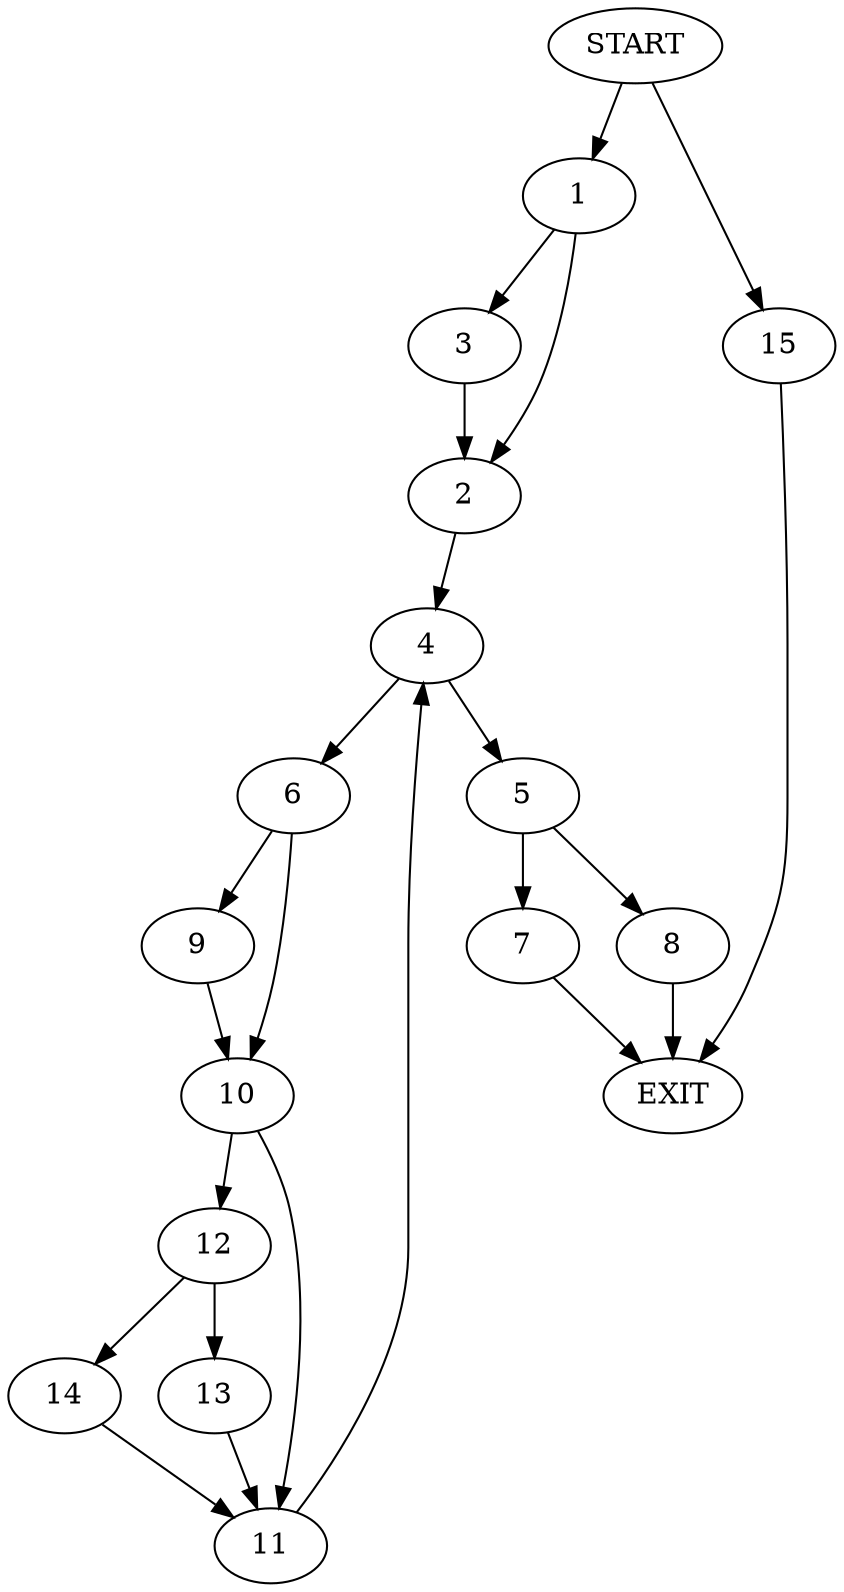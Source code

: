 digraph {
0 [label="START"]
16 [label="EXIT"]
0 -> 1
1 -> 2
1 -> 3
3 -> 2
2 -> 4
4 -> 5
4 -> 6
5 -> 7
5 -> 8
6 -> 9
6 -> 10
9 -> 10
10 -> 11
10 -> 12
11 -> 4
12 -> 13
12 -> 14
0 -> 15
15 -> 16
13 -> 11
14 -> 11
8 -> 16
7 -> 16
}
